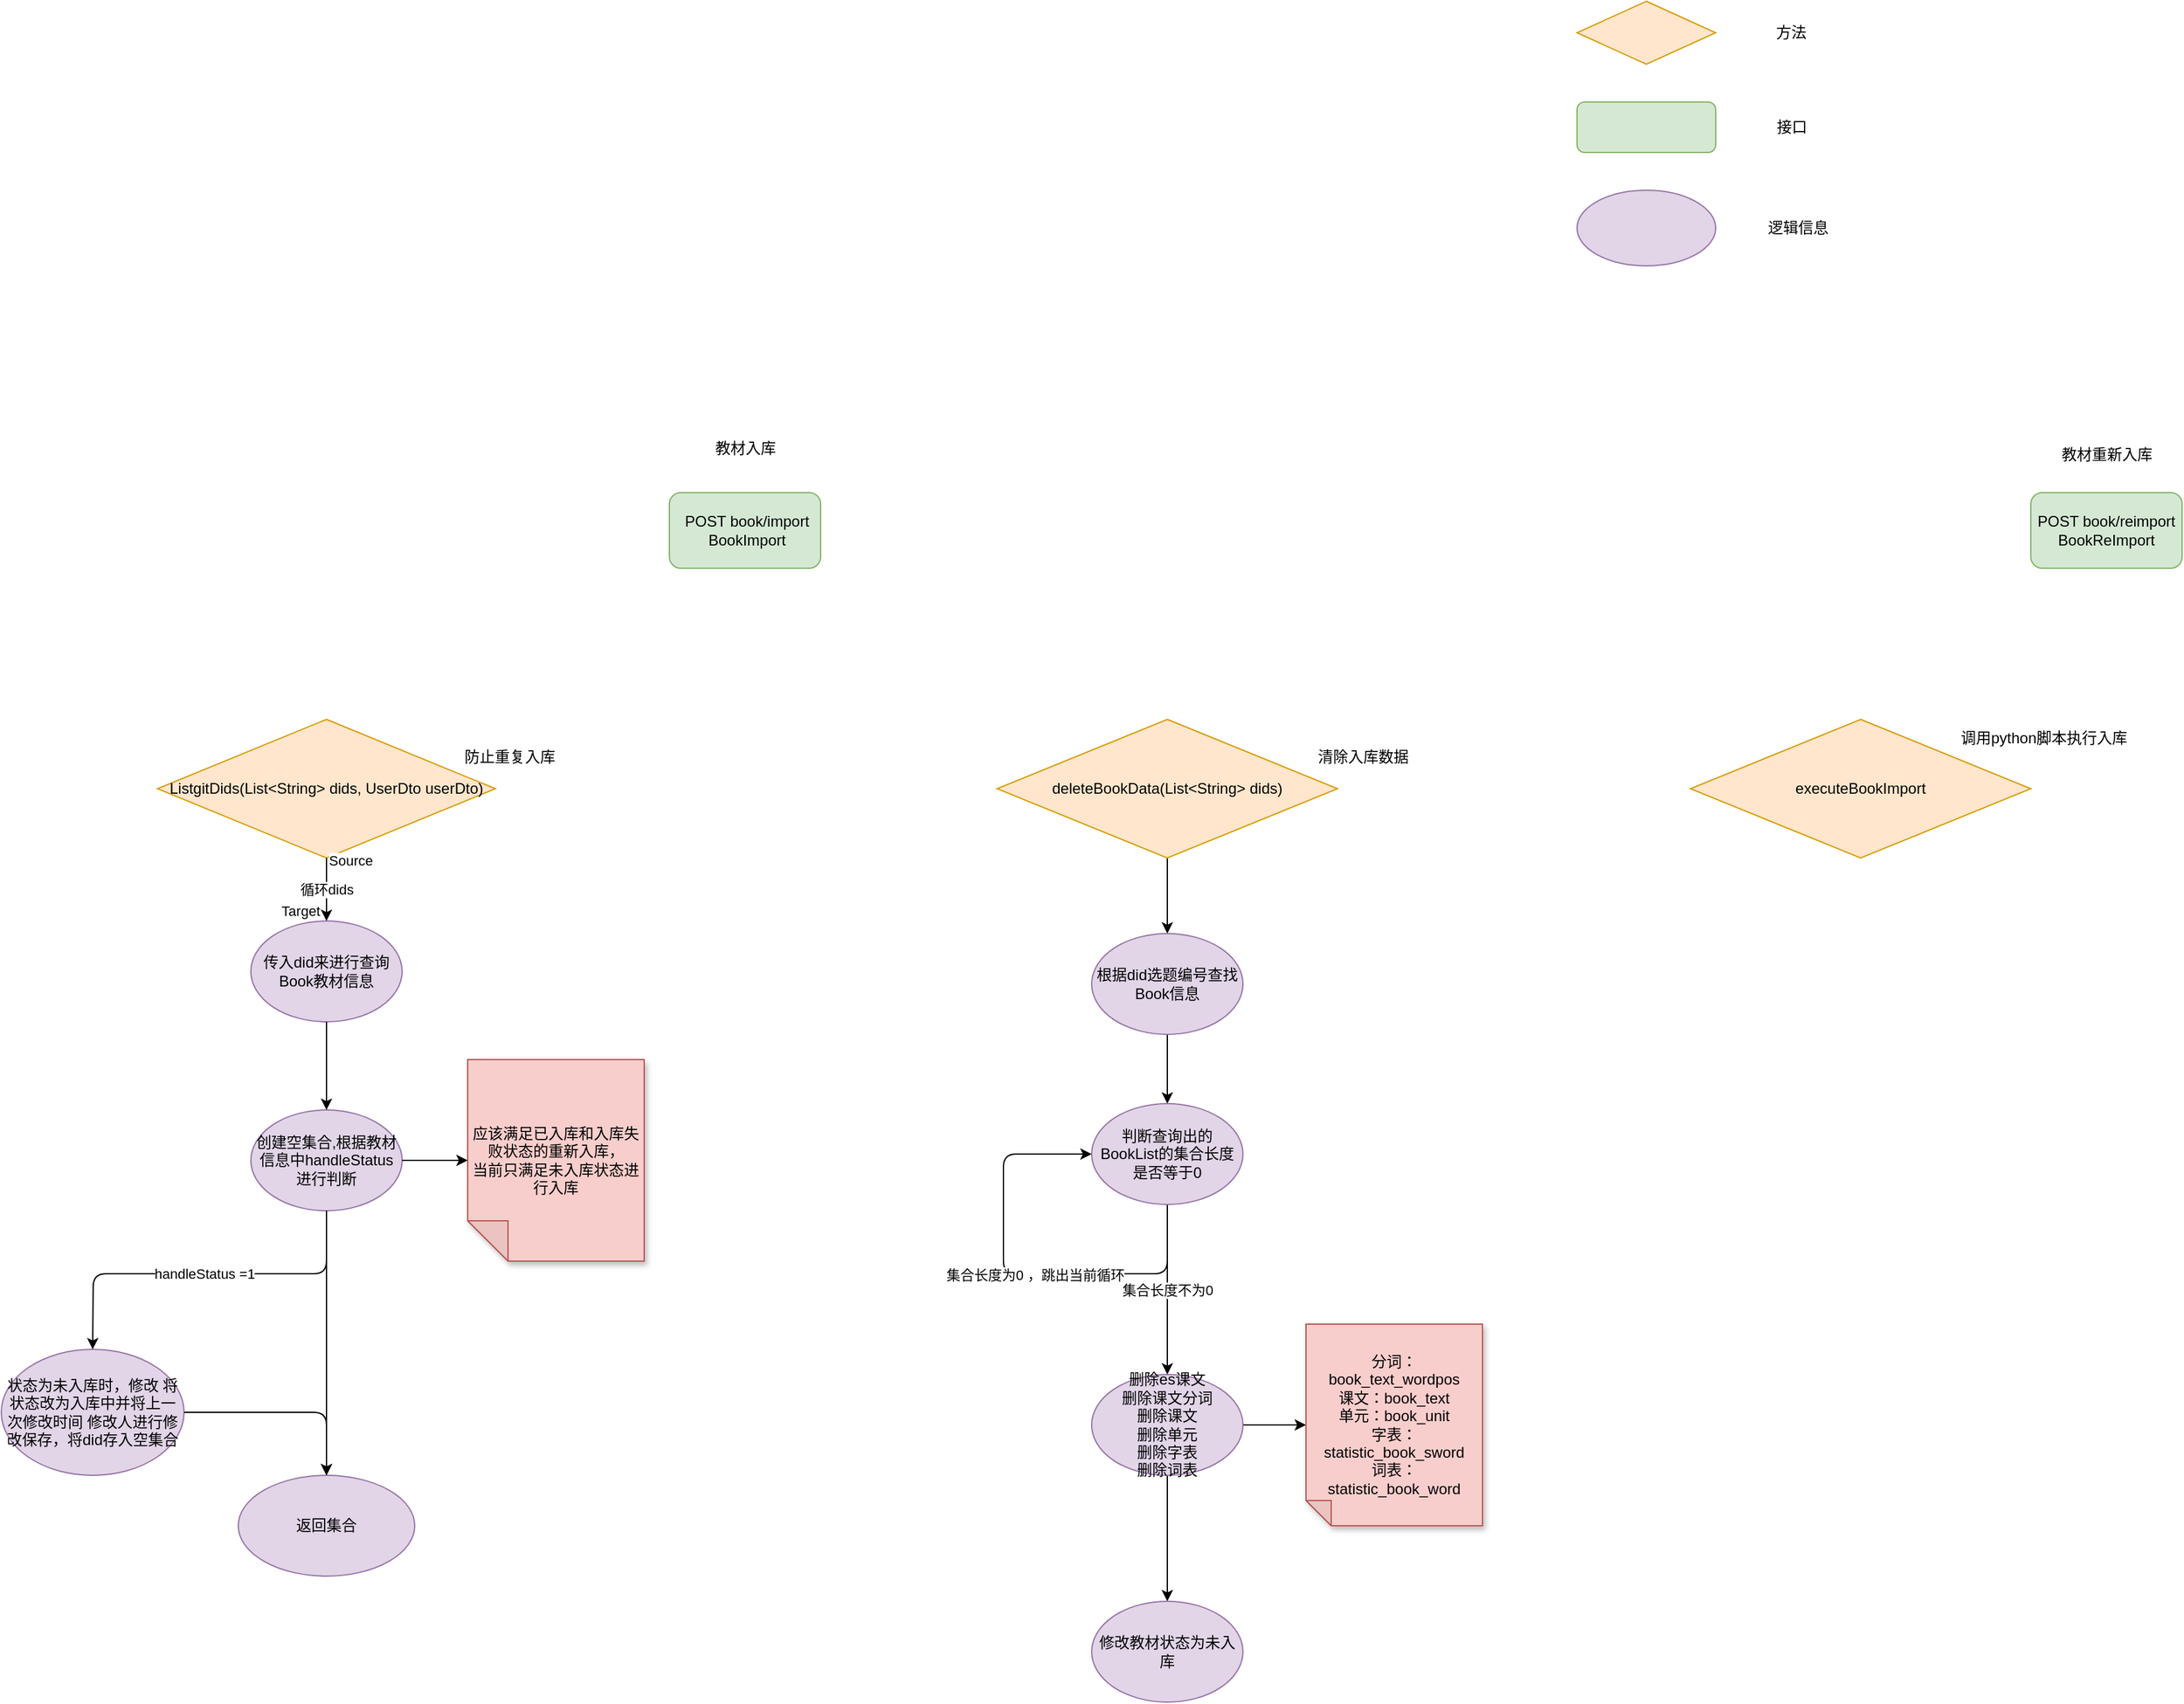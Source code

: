 <mxfile version="20.8.16" type="github">
  <diagram name="第 1 页" id="LLnIxtzMjuDFurXj_-dZ">
    <mxGraphModel dx="2261" dy="1925" grid="1" gridSize="10" guides="1" tooltips="1" connect="1" arrows="1" fold="1" page="1" pageScale="1" pageWidth="827" pageHeight="1169" math="0" shadow="0">
      <root>
        <mxCell id="0" />
        <mxCell id="1" value="重复入库" parent="0" />
        <mxCell id="0Xih9QU0EYkxt61uuQnS-2" value="&amp;nbsp;POST book/import&lt;br&gt;&amp;nbsp;BookImport" style="rounded=1;whiteSpace=wrap;html=1;fillColor=#d5e8d4;strokeColor=#82b366;" parent="1" vertex="1">
          <mxGeometry x="-20" y="100" width="120" height="60" as="geometry" />
        </mxCell>
        <mxCell id="0Xih9QU0EYkxt61uuQnS-5" value="POST book/reimport&lt;br&gt;BookReImport" style="rounded=1;whiteSpace=wrap;html=1;fillColor=#d5e8d4;strokeColor=#82b366;" parent="1" vertex="1">
          <mxGeometry x="1060" y="100" width="120" height="60" as="geometry" />
        </mxCell>
        <mxCell id="0Xih9QU0EYkxt61uuQnS-6" value="教材入库" style="text;html=1;align=center;verticalAlign=middle;resizable=0;points=[];autosize=1;strokeColor=none;fillColor=none;" parent="1" vertex="1">
          <mxGeometry x="5" y="50" width="70" height="30" as="geometry" />
        </mxCell>
        <mxCell id="0Xih9QU0EYkxt61uuQnS-7" value="教材重新入库" style="text;html=1;align=center;verticalAlign=middle;resizable=0;points=[];autosize=1;strokeColor=none;fillColor=none;" parent="1" vertex="1">
          <mxGeometry x="1070" y="55" width="100" height="30" as="geometry" />
        </mxCell>
        <mxCell id="0Xih9QU0EYkxt61uuQnS-45" value="" style="group" parent="1" vertex="1" connectable="0">
          <mxGeometry x="700" y="-290" width="210" height="210" as="geometry" />
        </mxCell>
        <mxCell id="0Xih9QU0EYkxt61uuQnS-19" value="" style="ellipse;whiteSpace=wrap;html=1;fillColor=#e1d5e7;strokeColor=#9673a6;" parent="0Xih9QU0EYkxt61uuQnS-45" vertex="1">
          <mxGeometry y="150" width="110" height="60" as="geometry" />
        </mxCell>
        <mxCell id="0Xih9QU0EYkxt61uuQnS-20" value="逻辑信息" style="text;html=1;align=center;verticalAlign=middle;resizable=0;points=[];autosize=1;strokeColor=none;fillColor=none;" parent="0Xih9QU0EYkxt61uuQnS-45" vertex="1">
          <mxGeometry x="140" y="165" width="70" height="30" as="geometry" />
        </mxCell>
        <mxCell id="0Xih9QU0EYkxt61uuQnS-8" value="" style="rhombus;whiteSpace=wrap;html=1;fillColor=#ffe6cc;strokeColor=#d79b00;container=0;" parent="0Xih9QU0EYkxt61uuQnS-45" vertex="1">
          <mxGeometry width="110" height="50" as="geometry" />
        </mxCell>
        <mxCell id="0Xih9QU0EYkxt61uuQnS-9" value="方法" style="text;html=1;strokeColor=none;fillColor=none;align=center;verticalAlign=middle;whiteSpace=wrap;rounded=0;container=0;" parent="0Xih9QU0EYkxt61uuQnS-45" vertex="1">
          <mxGeometry x="140" y="10" width="60" height="30" as="geometry" />
        </mxCell>
        <mxCell id="0Xih9QU0EYkxt61uuQnS-10" value="" style="rounded=1;whiteSpace=wrap;html=1;fillColor=#d5e8d4;strokeColor=#82b366;container=0;" parent="0Xih9QU0EYkxt61uuQnS-45" vertex="1">
          <mxGeometry y="80" width="110" height="40" as="geometry" />
        </mxCell>
        <mxCell id="0Xih9QU0EYkxt61uuQnS-11" value="接口" style="text;html=1;align=center;verticalAlign=middle;resizable=0;points=[];autosize=1;strokeColor=none;fillColor=none;container=0;" parent="0Xih9QU0EYkxt61uuQnS-45" vertex="1">
          <mxGeometry x="145" y="85" width="50" height="30" as="geometry" />
        </mxCell>
        <mxCell id="0Xih9QU0EYkxt61uuQnS-71" value="executeBookImport" style="rhombus;whiteSpace=wrap;html=1;fillColor=#ffe6cc;strokeColor=#d79b00;container=0;" parent="1" vertex="1">
          <mxGeometry x="790" y="280" width="270" height="110" as="geometry" />
        </mxCell>
        <mxCell id="0Xih9QU0EYkxt61uuQnS-31" value="状态为未入库时，修改 将状态改为入库中并将上一次修改时间 修改人进行修改保存，将did存入空集合" style="ellipse;whiteSpace=wrap;html=1;fillColor=#e1d5e7;strokeColor=#9673a6;" parent="1" vertex="1">
          <mxGeometry x="-550" y="780" width="145" height="100" as="geometry" />
        </mxCell>
        <mxCell id="0Xih9QU0EYkxt61uuQnS-72" value="调用python脚本执行入库" style="text;html=1;align=center;verticalAlign=middle;resizable=0;points=[];autosize=1;strokeColor=none;fillColor=none;" parent="1" vertex="1">
          <mxGeometry x="990" y="280" width="160" height="30" as="geometry" />
        </mxCell>
        <mxCell id="z5yawZJa4PksheLvygpU-23" value="" style="group" vertex="1" connectable="0" parent="1">
          <mxGeometry x="-477" y="280" width="437" height="680" as="geometry" />
        </mxCell>
        <mxCell id="0Xih9QU0EYkxt61uuQnS-13" value="ListgitDids(List&amp;lt;String&amp;gt; dids, UserDto userDto)" style="rhombus;whiteSpace=wrap;html=1;fillColor=#ffe6cc;strokeColor=#d79b00;" parent="z5yawZJa4PksheLvygpU-23" vertex="1">
          <mxGeometry x="51" width="268" height="110" as="geometry" />
        </mxCell>
        <mxCell id="0Xih9QU0EYkxt61uuQnS-14" value="防止重复入库" style="text;html=1;align=center;verticalAlign=middle;resizable=0;points=[];autosize=1;strokeColor=none;fillColor=none;" parent="z5yawZJa4PksheLvygpU-23" vertex="1">
          <mxGeometry x="280" y="15" width="100" height="30" as="geometry" />
        </mxCell>
        <mxCell id="0Xih9QU0EYkxt61uuQnS-22" value="传入did来进行查询Book教材信息" style="ellipse;whiteSpace=wrap;html=1;fillColor=#e1d5e7;strokeColor=#9673a6;" parent="z5yawZJa4PksheLvygpU-23" vertex="1">
          <mxGeometry x="125" y="160" width="120" height="80" as="geometry" />
        </mxCell>
        <mxCell id="0Xih9QU0EYkxt61uuQnS-24" value="" style="endArrow=classic;html=1;rounded=0;exitX=0.5;exitY=1;exitDx=0;exitDy=0;entryX=0.5;entryY=0;entryDx=0;entryDy=0;" parent="z5yawZJa4PksheLvygpU-23" source="0Xih9QU0EYkxt61uuQnS-13" target="0Xih9QU0EYkxt61uuQnS-22" edge="1">
          <mxGeometry relative="1" as="geometry">
            <mxPoint x="190" y="90" as="sourcePoint" />
            <mxPoint x="185" y="140" as="targetPoint" />
          </mxGeometry>
        </mxCell>
        <mxCell id="0Xih9QU0EYkxt61uuQnS-25" value="循环dids" style="edgeLabel;resizable=0;html=1;align=center;verticalAlign=middle;" parent="0Xih9QU0EYkxt61uuQnS-24" connectable="0" vertex="1">
          <mxGeometry relative="1" as="geometry" />
        </mxCell>
        <mxCell id="0Xih9QU0EYkxt61uuQnS-26" value="Source" style="edgeLabel;resizable=0;html=1;align=left;verticalAlign=bottom;" parent="0Xih9QU0EYkxt61uuQnS-24" connectable="0" vertex="1">
          <mxGeometry x="-1" relative="1" as="geometry">
            <mxPoint y="10" as="offset" />
          </mxGeometry>
        </mxCell>
        <mxCell id="0Xih9QU0EYkxt61uuQnS-27" value="Target" style="edgeLabel;resizable=0;html=1;align=right;verticalAlign=bottom;" parent="0Xih9QU0EYkxt61uuQnS-24" connectable="0" vertex="1">
          <mxGeometry x="1" relative="1" as="geometry">
            <mxPoint x="-5" as="offset" />
          </mxGeometry>
        </mxCell>
        <mxCell id="0Xih9QU0EYkxt61uuQnS-29" value="创建空集合,根据教材信息中handleStatus进行判断" style="ellipse;whiteSpace=wrap;html=1;fillColor=#e1d5e7;strokeColor=#9673a6;movable=1;resizable=1;rotatable=1;deletable=1;editable=1;connectable=1;" parent="z5yawZJa4PksheLvygpU-23" vertex="1">
          <mxGeometry x="125" y="310" width="120" height="80" as="geometry" />
        </mxCell>
        <mxCell id="0Xih9QU0EYkxt61uuQnS-30" value="" style="edgeStyle=orthogonalEdgeStyle;rounded=0;orthogonalLoop=1;jettySize=auto;html=1;" parent="z5yawZJa4PksheLvygpU-23" source="0Xih9QU0EYkxt61uuQnS-22" target="0Xih9QU0EYkxt61uuQnS-29" edge="1">
          <mxGeometry relative="1" as="geometry" />
        </mxCell>
        <mxCell id="0Xih9QU0EYkxt61uuQnS-33" value="" style="endArrow=classic;html=1;rounded=1;exitX=0.5;exitY=1;exitDx=0;exitDy=0;entryX=0.5;entryY=0;entryDx=0;entryDy=0;" parent="z5yawZJa4PksheLvygpU-23" edge="1">
          <mxGeometry relative="1" as="geometry">
            <mxPoint x="185" y="390" as="sourcePoint" />
            <mxPoint x="-0.5" y="500" as="targetPoint" />
            <Array as="points">
              <mxPoint x="185" y="440" />
              <mxPoint y="440" />
            </Array>
          </mxGeometry>
        </mxCell>
        <mxCell id="0Xih9QU0EYkxt61uuQnS-34" value="handleStatus =1" style="edgeLabel;resizable=0;html=1;align=center;verticalAlign=middle;" parent="0Xih9QU0EYkxt61uuQnS-33" connectable="0" vertex="1">
          <mxGeometry relative="1" as="geometry" />
        </mxCell>
        <mxCell id="0Xih9QU0EYkxt61uuQnS-36" value="返回集合" style="ellipse;whiteSpace=wrap;html=1;fillColor=#e1d5e7;strokeColor=#9673a6;" parent="z5yawZJa4PksheLvygpU-23" vertex="1">
          <mxGeometry x="115" y="600" width="140" height="80" as="geometry" />
        </mxCell>
        <mxCell id="0Xih9QU0EYkxt61uuQnS-40" style="edgeStyle=orthogonalEdgeStyle;rounded=1;orthogonalLoop=1;jettySize=auto;html=1;entryX=0.5;entryY=0;entryDx=0;entryDy=0;exitX=1;exitY=0.5;exitDx=0;exitDy=0;" parent="z5yawZJa4PksheLvygpU-23" source="0Xih9QU0EYkxt61uuQnS-31" target="0Xih9QU0EYkxt61uuQnS-36" edge="1">
          <mxGeometry relative="1" as="geometry">
            <mxPoint x="185" y="670" as="targetPoint" />
            <mxPoint x="118" y="550" as="sourcePoint" />
            <Array as="points">
              <mxPoint x="185" y="550" />
            </Array>
          </mxGeometry>
        </mxCell>
        <mxCell id="0Xih9QU0EYkxt61uuQnS-39" style="edgeStyle=orthogonalEdgeStyle;rounded=1;orthogonalLoop=1;jettySize=auto;html=1;entryX=0.5;entryY=0;entryDx=0;entryDy=0;" parent="z5yawZJa4PksheLvygpU-23" source="0Xih9QU0EYkxt61uuQnS-29" target="0Xih9QU0EYkxt61uuQnS-36" edge="1">
          <mxGeometry relative="1" as="geometry">
            <mxPoint x="185" y="620" as="targetPoint" />
          </mxGeometry>
        </mxCell>
        <mxCell id="0Xih9QU0EYkxt61uuQnS-63" value="应该满足已入库和入库失败状态的重新入库，&lt;br&gt;当前只满足未入库状态进行入库" style="shape=note;whiteSpace=wrap;html=1;backgroundOutline=1;darkOpacity=0.05;fillColor=#f8cecc;strokeColor=#b85450;fillStyle=solid;direction=west;gradientDirection=north;shadow=1;size=32;pointerEvents=1;" parent="z5yawZJa4PksheLvygpU-23" vertex="1">
          <mxGeometry x="297" y="270" width="140" height="160" as="geometry" />
        </mxCell>
        <mxCell id="0Xih9QU0EYkxt61uuQnS-65" value="" style="edgeStyle=entityRelationEdgeStyle;rounded=0;orthogonalLoop=1;jettySize=auto;html=1;" parent="z5yawZJa4PksheLvygpU-23" source="0Xih9QU0EYkxt61uuQnS-29" target="0Xih9QU0EYkxt61uuQnS-63" edge="1">
          <mxGeometry relative="1" as="geometry" />
        </mxCell>
        <mxCell id="z5yawZJa4PksheLvygpU-21" value="" style="edgeStyle=orthogonalEdgeStyle;rounded=0;orthogonalLoop=1;jettySize=auto;html=1;entryX=0.5;entryY=0;entryDx=0;entryDy=0;" edge="1" parent="1" source="0Xih9QU0EYkxt61uuQnS-52" target="z5yawZJa4PksheLvygpU-6">
          <mxGeometry relative="1" as="geometry" />
        </mxCell>
        <mxCell id="0Xih9QU0EYkxt61uuQnS-52" value="deleteBookData(List&amp;lt;String&amp;gt; dids&lt;span style=&quot;background-color: initial;&quot;&gt;)&lt;/span&gt;" style="rhombus;whiteSpace=wrap;html=1;fillColor=#ffe6cc;strokeColor=#d79b00;container=0;fillStyle=auto;" parent="1" vertex="1">
          <mxGeometry x="240" y="280" width="270" height="110" as="geometry" />
        </mxCell>
        <mxCell id="0Xih9QU0EYkxt61uuQnS-54" value="清除入库数据" style="text;html=1;align=center;verticalAlign=middle;resizable=0;points=[];autosize=1;strokeColor=none;fillColor=none;container=0;" parent="1" vertex="1">
          <mxGeometry x="480" y="295" width="100" height="30" as="geometry" />
        </mxCell>
        <object label="教材导入" id="0Xih9QU0EYkxt61uuQnS-47">
          <mxCell parent="0" />
        </object>
        <mxCell id="z5yawZJa4PksheLvygpU-8" value="" style="edgeStyle=orthogonalEdgeStyle;rounded=0;orthogonalLoop=1;jettySize=auto;html=1;" edge="1" parent="0Xih9QU0EYkxt61uuQnS-47" source="z5yawZJa4PksheLvygpU-6" target="z5yawZJa4PksheLvygpU-7">
          <mxGeometry relative="1" as="geometry" />
        </mxCell>
        <mxCell id="z5yawZJa4PksheLvygpU-6" value="根据did选题编号查找Book信息" style="ellipse;whiteSpace=wrap;html=1;fillColor=#e1d5e7;strokeColor=#9673a6;container=0;" vertex="1" parent="0Xih9QU0EYkxt61uuQnS-47">
          <mxGeometry x="315" y="450" width="120" height="80" as="geometry" />
        </mxCell>
        <mxCell id="z5yawZJa4PksheLvygpU-11" style="edgeStyle=orthogonalEdgeStyle;rounded=1;orthogonalLoop=1;jettySize=auto;html=1;entryX=0;entryY=0.5;entryDx=0;entryDy=0;" edge="1" parent="0Xih9QU0EYkxt61uuQnS-47" source="z5yawZJa4PksheLvygpU-7" target="z5yawZJa4PksheLvygpU-7">
          <mxGeometry relative="1" as="geometry">
            <mxPoint x="245" y="800" as="targetPoint" />
            <Array as="points">
              <mxPoint x="375" y="720" />
              <mxPoint x="245" y="720" />
              <mxPoint x="245" y="625" />
            </Array>
          </mxGeometry>
        </mxCell>
        <mxCell id="z5yawZJa4PksheLvygpU-12" value="集合长度为0 ，跳出当前循环" style="edgeLabel;html=1;align=center;verticalAlign=middle;resizable=0;points=[];container=0;" vertex="1" connectable="0" parent="z5yawZJa4PksheLvygpU-11">
          <mxGeometry x="-0.087" y="1" relative="1" as="geometry">
            <mxPoint as="offset" />
          </mxGeometry>
        </mxCell>
        <mxCell id="z5yawZJa4PksheLvygpU-13" value="集合长度不为0" style="edgeStyle=orthogonalEdgeStyle;rounded=1;orthogonalLoop=1;jettySize=auto;html=1;entryX=0.5;entryY=0;entryDx=0;entryDy=0;" edge="1" parent="0Xih9QU0EYkxt61uuQnS-47" source="z5yawZJa4PksheLvygpU-7" target="z5yawZJa4PksheLvygpU-16">
          <mxGeometry relative="1" as="geometry">
            <mxPoint x="375" y="800" as="targetPoint" />
          </mxGeometry>
        </mxCell>
        <mxCell id="z5yawZJa4PksheLvygpU-7" value="判断查询出的BookList的集合长度是否等于0" style="ellipse;whiteSpace=wrap;html=1;fillColor=#e1d5e7;strokeColor=#9673a6;container=0;" vertex="1" parent="0Xih9QU0EYkxt61uuQnS-47">
          <mxGeometry x="315" y="585" width="120" height="80" as="geometry" />
        </mxCell>
        <mxCell id="z5yawZJa4PksheLvygpU-18" style="edgeStyle=orthogonalEdgeStyle;rounded=0;orthogonalLoop=1;jettySize=auto;html=1;entryX=0.5;entryY=0;entryDx=0;entryDy=0;" edge="1" parent="0Xih9QU0EYkxt61uuQnS-47" source="z5yawZJa4PksheLvygpU-16" target="z5yawZJa4PksheLvygpU-17">
          <mxGeometry relative="1" as="geometry" />
        </mxCell>
        <mxCell id="z5yawZJa4PksheLvygpU-20" value="" style="edgeStyle=orthogonalEdgeStyle;rounded=0;orthogonalLoop=1;jettySize=auto;html=1;" edge="1" parent="0Xih9QU0EYkxt61uuQnS-47" source="z5yawZJa4PksheLvygpU-16" target="z5yawZJa4PksheLvygpU-19">
          <mxGeometry relative="1" as="geometry" />
        </mxCell>
        <mxCell id="z5yawZJa4PksheLvygpU-16" value="删除es课文&lt;br&gt;删除课文分词&lt;br&gt;删除课文&lt;br&gt;删除单元&lt;br&gt;删除字表&lt;br&gt;删除词表" style="ellipse;whiteSpace=wrap;html=1;fillColor=#e1d5e7;strokeColor=#9673a6;container=0;" vertex="1" parent="0Xih9QU0EYkxt61uuQnS-47">
          <mxGeometry x="315" y="800" width="120" height="80" as="geometry" />
        </mxCell>
        <mxCell id="z5yawZJa4PksheLvygpU-17" value="修改教材状态为未入库" style="ellipse;whiteSpace=wrap;html=1;fillColor=#e1d5e7;strokeColor=#9673a6;container=0;" vertex="1" parent="0Xih9QU0EYkxt61uuQnS-47">
          <mxGeometry x="315" y="980" width="120" height="80" as="geometry" />
        </mxCell>
        <mxCell id="z5yawZJa4PksheLvygpU-19" value="分词：book_text_wordpos&lt;br&gt;课文：book_text&lt;br&gt;单元：book_unit&lt;br&gt;字表：statistic_book_sword&lt;br&gt;词表：statistic_book_word" style="shape=note;whiteSpace=wrap;html=1;backgroundOutline=1;darkOpacity=0.05;fillColor=#f8cecc;strokeColor=#b85450;fillStyle=solid;direction=west;gradientDirection=north;shadow=1;size=20;pointerEvents=1;container=0;" vertex="1" parent="0Xih9QU0EYkxt61uuQnS-47">
          <mxGeometry x="485" y="760" width="140" height="160" as="geometry" />
        </mxCell>
      </root>
    </mxGraphModel>
  </diagram>
</mxfile>
